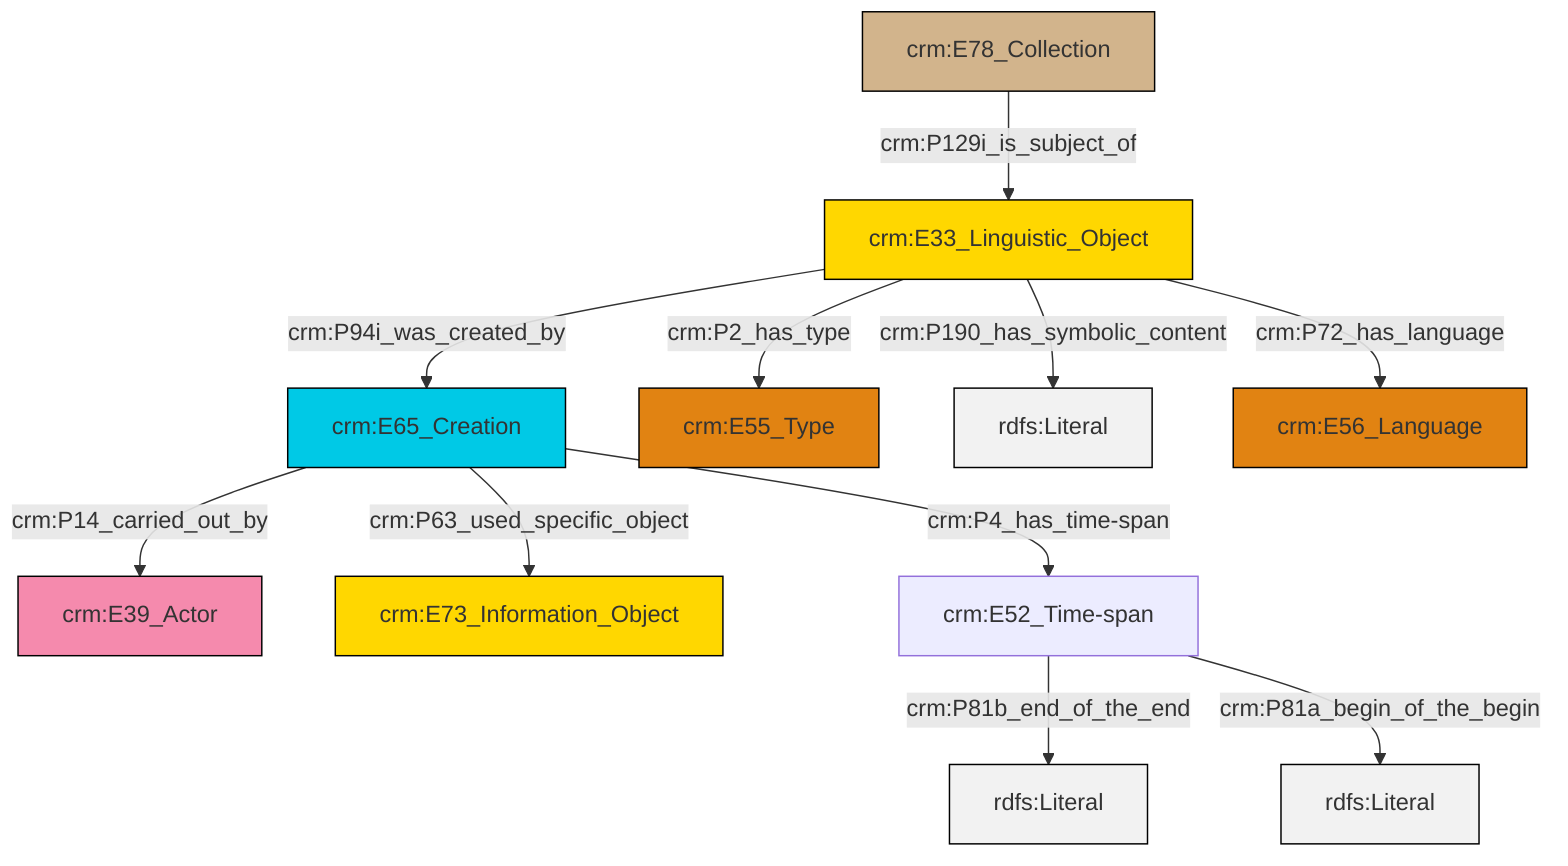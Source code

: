 graph TD
classDef Literal fill:#f2f2f2,stroke:#000000;
classDef CRM_Entity fill:#FFFFFF,stroke:#000000;
classDef Temporal_Entity fill:#00C9E6, stroke:#000000;
classDef Type fill:#E18312, stroke:#000000;
classDef Time-Span fill:#2C9C91, stroke:#000000;
classDef Appellation fill:#FFEB7F, stroke:#000000;
classDef Place fill:#008836, stroke:#000000;
classDef Persistent_Item fill:#B266B2, stroke:#000000;
classDef Conceptual_Object fill:#FFD700, stroke:#000000;
classDef Physical_Thing fill:#D2B48C, stroke:#000000;
classDef Actor fill:#f58aad, stroke:#000000;
classDef PC_Classes fill:#4ce600, stroke:#000000;
classDef Multi fill:#cccccc,stroke:#000000;

2["crm:E65_Creation"]:::Temporal_Entity -->|crm:P63_used_specific_object| 4["crm:E73_Information_Object"]:::Conceptual_Object
10["crm:E78_Collection"]:::Physical_Thing -->|crm:P129i_is_subject_of| 11["crm:E33_Linguistic_Object"]:::Conceptual_Object
11["crm:E33_Linguistic_Object"]:::Conceptual_Object -->|crm:P190_has_symbolic_content| 13[rdfs:Literal]:::Literal
11["crm:E33_Linguistic_Object"]:::Conceptual_Object -->|crm:P72_has_language| 14["crm:E56_Language"]:::Type
2["crm:E65_Creation"]:::Temporal_Entity -->|crm:P14_carried_out_by| 0["crm:E39_Actor"]:::Actor
11["crm:E33_Linguistic_Object"]:::Conceptual_Object -->|crm:P2_has_type| 7["crm:E55_Type"]:::Type
11["crm:E33_Linguistic_Object"]:::Conceptual_Object -->|crm:P94i_was_created_by| 2["crm:E65_Creation"]:::Temporal_Entity
2["crm:E65_Creation"]:::Temporal_Entity -->|crm:P4_has_time-span| 5["crm:E52_Time-span"]:::Default
5["crm:E52_Time-span"]:::Default -->|crm:P81b_end_of_the_end| 17[rdfs:Literal]:::Literal
5["crm:E52_Time-span"]:::Default -->|crm:P81a_begin_of_the_begin| 18[rdfs:Literal]:::Literal